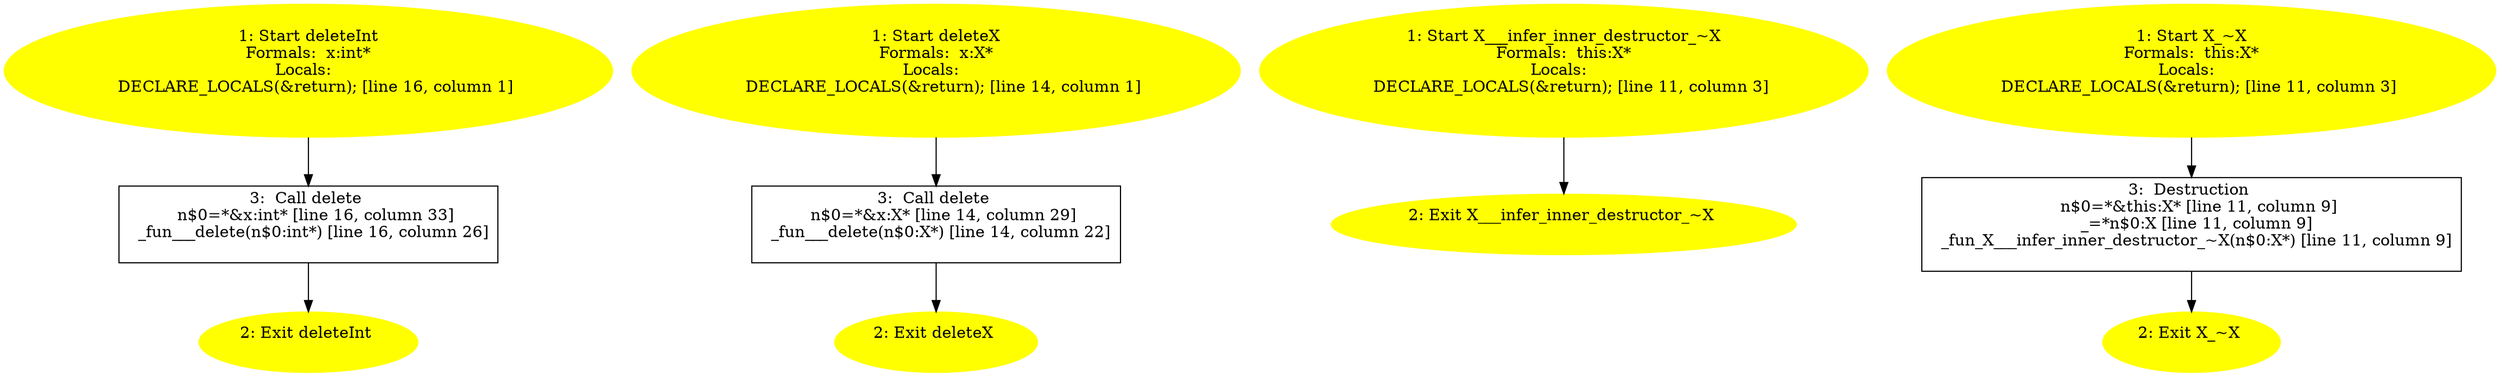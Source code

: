 /* @generated */
digraph cfg {
"deleteInt#11507157942721721842.63c462d9916f225a70cc32ed39aaaf5f_1" [label="1: Start deleteInt\nFormals:  x:int*\nLocals:  \n   DECLARE_LOCALS(&return); [line 16, column 1]\n " color=yellow style=filled]
	

	 "deleteInt#11507157942721721842.63c462d9916f225a70cc32ed39aaaf5f_1" -> "deleteInt#11507157942721721842.63c462d9916f225a70cc32ed39aaaf5f_3" ;
"deleteInt#11507157942721721842.63c462d9916f225a70cc32ed39aaaf5f_2" [label="2: Exit deleteInt \n  " color=yellow style=filled]
	

"deleteInt#11507157942721721842.63c462d9916f225a70cc32ed39aaaf5f_3" [label="3:  Call delete \n   n$0=*&x:int* [line 16, column 33]\n  _fun___delete(n$0:int*) [line 16, column 26]\n " shape="box"]
	

	 "deleteInt#11507157942721721842.63c462d9916f225a70cc32ed39aaaf5f_3" -> "deleteInt#11507157942721721842.63c462d9916f225a70cc32ed39aaaf5f_2" ;
"deleteX#8359832236310221055.8e97d527465f9865245eba503777c9c7_1" [label="1: Start deleteX\nFormals:  x:X*\nLocals:  \n   DECLARE_LOCALS(&return); [line 14, column 1]\n " color=yellow style=filled]
	

	 "deleteX#8359832236310221055.8e97d527465f9865245eba503777c9c7_1" -> "deleteX#8359832236310221055.8e97d527465f9865245eba503777c9c7_3" ;
"deleteX#8359832236310221055.8e97d527465f9865245eba503777c9c7_2" [label="2: Exit deleteX \n  " color=yellow style=filled]
	

"deleteX#8359832236310221055.8e97d527465f9865245eba503777c9c7_3" [label="3:  Call delete \n   n$0=*&x:X* [line 14, column 29]\n  _fun___delete(n$0:X*) [line 14, column 22]\n " shape="box"]
	

	 "deleteX#8359832236310221055.8e97d527465f9865245eba503777c9c7_3" -> "deleteX#8359832236310221055.8e97d527465f9865245eba503777c9c7_2" ;
"__infer_inner_destructor_~X#X#(9850251229546392500).d48deae5dbd403872895c6ef0bdaa126_1" [label="1: Start X___infer_inner_destructor_~X\nFormals:  this:X*\nLocals:  \n   DECLARE_LOCALS(&return); [line 11, column 3]\n " color=yellow style=filled]
	

	 "__infer_inner_destructor_~X#X#(9850251229546392500).d48deae5dbd403872895c6ef0bdaa126_1" -> "__infer_inner_destructor_~X#X#(9850251229546392500).d48deae5dbd403872895c6ef0bdaa126_2" ;
"__infer_inner_destructor_~X#X#(9850251229546392500).d48deae5dbd403872895c6ef0bdaa126_2" [label="2: Exit X___infer_inner_destructor_~X \n  " color=yellow style=filled]
	

"~X#X#(9850251229546392500).92228f0925803df4b24e5d788ad29673_1" [label="1: Start X_~X\nFormals:  this:X*\nLocals:  \n   DECLARE_LOCALS(&return); [line 11, column 3]\n " color=yellow style=filled]
	

	 "~X#X#(9850251229546392500).92228f0925803df4b24e5d788ad29673_1" -> "~X#X#(9850251229546392500).92228f0925803df4b24e5d788ad29673_3" ;
"~X#X#(9850251229546392500).92228f0925803df4b24e5d788ad29673_2" [label="2: Exit X_~X \n  " color=yellow style=filled]
	

"~X#X#(9850251229546392500).92228f0925803df4b24e5d788ad29673_3" [label="3:  Destruction \n   n$0=*&this:X* [line 11, column 9]\n  _=*n$0:X [line 11, column 9]\n  _fun_X___infer_inner_destructor_~X(n$0:X*) [line 11, column 9]\n " shape="box"]
	

	 "~X#X#(9850251229546392500).92228f0925803df4b24e5d788ad29673_3" -> "~X#X#(9850251229546392500).92228f0925803df4b24e5d788ad29673_2" ;
}
